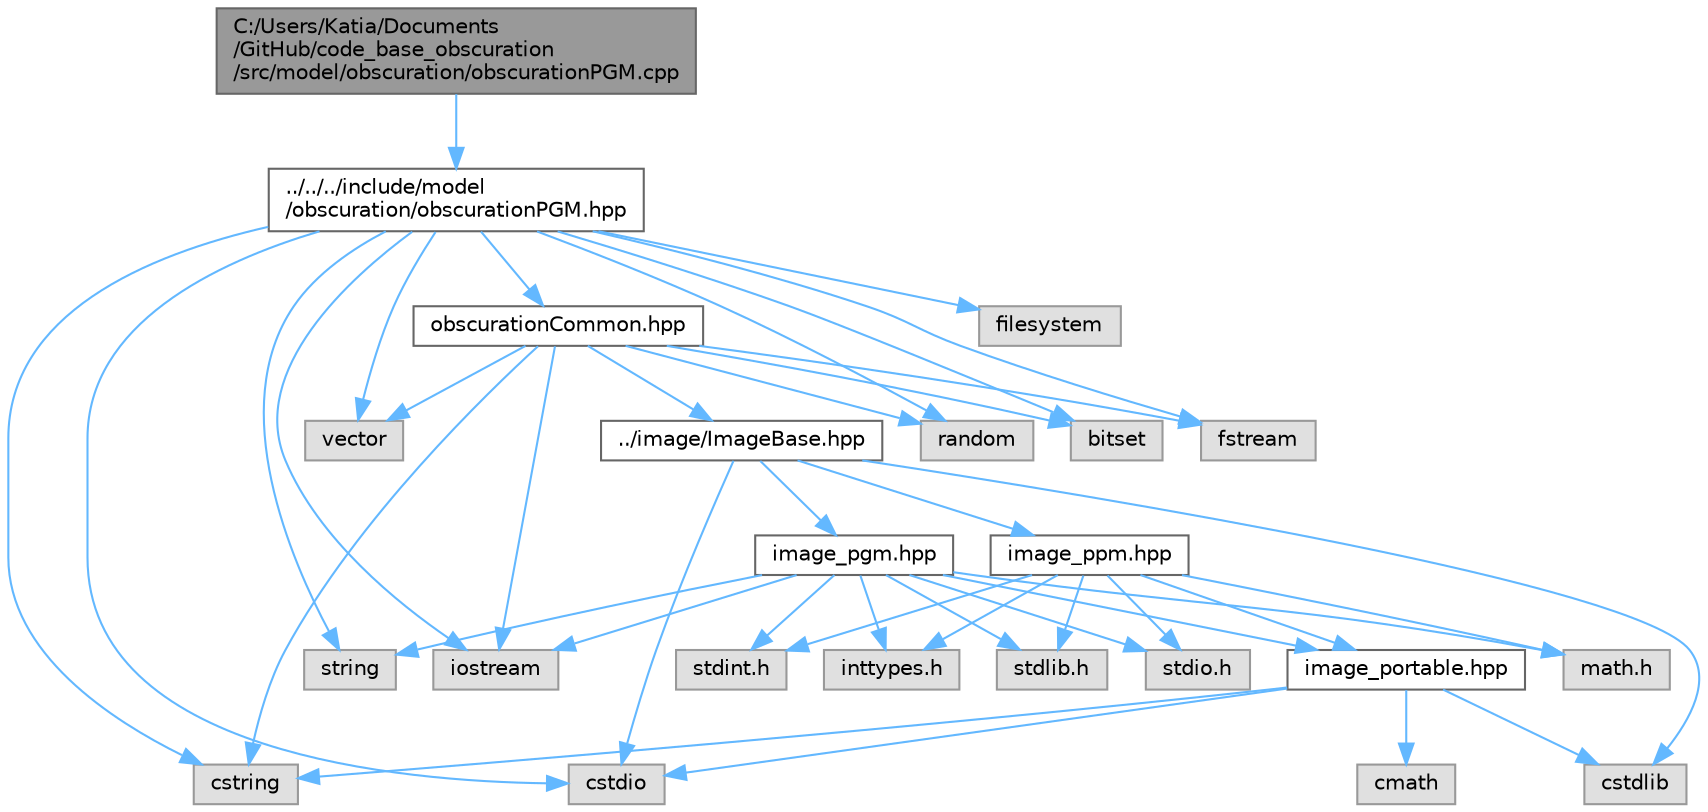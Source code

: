 digraph "C:/Users/Katia/Documents/GitHub/code_base_obscuration/src/model/obscuration/obscurationPGM.cpp"
{
 // LATEX_PDF_SIZE
  bgcolor="transparent";
  edge [fontname=Helvetica,fontsize=10,labelfontname=Helvetica,labelfontsize=10];
  node [fontname=Helvetica,fontsize=10,shape=box,height=0.2,width=0.4];
  Node1 [id="Node000001",label="C:/Users/Katia/Documents\l/GitHub/code_base_obscuration\l/src/model/obscuration/obscurationPGM.cpp",height=0.2,width=0.4,color="gray40", fillcolor="grey60", style="filled", fontcolor="black",tooltip=" "];
  Node1 -> Node2 [id="edge1_Node000001_Node000002",color="steelblue1",style="solid",tooltip=" "];
  Node2 [id="Node000002",label="../../../include/model\l/obscuration/obscurationPGM.hpp",height=0.2,width=0.4,color="grey40", fillcolor="white", style="filled",URL="$obscuration_p_g_m_8hpp.html",tooltip="This library provides functions to obscure images in the PGM format. The functions are inspired by No..."];
  Node2 -> Node3 [id="edge2_Node000002_Node000003",color="steelblue1",style="solid",tooltip=" "];
  Node3 [id="Node000003",label="obscurationCommon.hpp",height=0.2,width=0.4,color="grey40", fillcolor="white", style="filled",URL="$obscuration_common_8hpp.html",tooltip="Header of super class containing common and useful methods for obscuring pgm and ppm images."];
  Node3 -> Node4 [id="edge3_Node000003_Node000004",color="steelblue1",style="solid",tooltip=" "];
  Node4 [id="Node000004",label="../image/ImageBase.hpp",height=0.2,width=0.4,color="grey40", fillcolor="white", style="filled",URL="$image_base_8hpp.html",tooltip="Base class containing some basic functionalities for images."];
  Node4 -> Node5 [id="edge4_Node000004_Node000005",color="steelblue1",style="solid",tooltip=" "];
  Node5 [id="Node000005",label="cstdio",height=0.2,width=0.4,color="grey60", fillcolor="#E0E0E0", style="filled",tooltip=" "];
  Node4 -> Node6 [id="edge5_Node000004_Node000006",color="steelblue1",style="solid",tooltip=" "];
  Node6 [id="Node000006",label="cstdlib",height=0.2,width=0.4,color="grey60", fillcolor="#E0E0E0", style="filled",tooltip=" "];
  Node4 -> Node7 [id="edge6_Node000004_Node000007",color="steelblue1",style="solid",tooltip=" "];
  Node7 [id="Node000007",label="image_pgm.hpp",height=0.2,width=0.4,color="grey40", fillcolor="white", style="filled",URL="$image__pgm_8hpp.html",tooltip="This file contains the declaration of the image_pgm class, which is used to read and write PGM images..."];
  Node7 -> Node8 [id="edge7_Node000007_Node000008",color="steelblue1",style="solid",tooltip=" "];
  Node8 [id="Node000008",label="image_portable.hpp",height=0.2,width=0.4,color="grey40", fillcolor="white", style="filled",URL="$image__portable_8hpp.html",tooltip="This file defines the image_portable class, which is a base class for different image formats."];
  Node8 -> Node9 [id="edge8_Node000008_Node000009",color="steelblue1",style="solid",tooltip=" "];
  Node9 [id="Node000009",label="cmath",height=0.2,width=0.4,color="grey60", fillcolor="#E0E0E0", style="filled",tooltip=" "];
  Node8 -> Node6 [id="edge9_Node000008_Node000006",color="steelblue1",style="solid",tooltip=" "];
  Node8 -> Node5 [id="edge10_Node000008_Node000005",color="steelblue1",style="solid",tooltip=" "];
  Node8 -> Node10 [id="edge11_Node000008_Node000010",color="steelblue1",style="solid",tooltip=" "];
  Node10 [id="Node000010",label="cstring",height=0.2,width=0.4,color="grey60", fillcolor="#E0E0E0", style="filled",tooltip=" "];
  Node7 -> Node11 [id="edge12_Node000007_Node000011",color="steelblue1",style="solid",tooltip=" "];
  Node11 [id="Node000011",label="stdlib.h",height=0.2,width=0.4,color="grey60", fillcolor="#E0E0E0", style="filled",tooltip=" "];
  Node7 -> Node12 [id="edge13_Node000007_Node000012",color="steelblue1",style="solid",tooltip=" "];
  Node12 [id="Node000012",label="stdio.h",height=0.2,width=0.4,color="grey60", fillcolor="#E0E0E0", style="filled",tooltip=" "];
  Node7 -> Node13 [id="edge14_Node000007_Node000013",color="steelblue1",style="solid",tooltip=" "];
  Node13 [id="Node000013",label="math.h",height=0.2,width=0.4,color="grey60", fillcolor="#E0E0E0", style="filled",tooltip=" "];
  Node7 -> Node14 [id="edge15_Node000007_Node000014",color="steelblue1",style="solid",tooltip=" "];
  Node14 [id="Node000014",label="stdint.h",height=0.2,width=0.4,color="grey60", fillcolor="#E0E0E0", style="filled",tooltip=" "];
  Node7 -> Node15 [id="edge16_Node000007_Node000015",color="steelblue1",style="solid",tooltip=" "];
  Node15 [id="Node000015",label="inttypes.h",height=0.2,width=0.4,color="grey60", fillcolor="#E0E0E0", style="filled",tooltip=" "];
  Node7 -> Node16 [id="edge17_Node000007_Node000016",color="steelblue1",style="solid",tooltip=" "];
  Node16 [id="Node000016",label="iostream",height=0.2,width=0.4,color="grey60", fillcolor="#E0E0E0", style="filled",tooltip=" "];
  Node7 -> Node17 [id="edge18_Node000007_Node000017",color="steelblue1",style="solid",tooltip=" "];
  Node17 [id="Node000017",label="string",height=0.2,width=0.4,color="grey60", fillcolor="#E0E0E0", style="filled",tooltip=" "];
  Node4 -> Node18 [id="edge19_Node000004_Node000018",color="steelblue1",style="solid",tooltip=" "];
  Node18 [id="Node000018",label="image_ppm.hpp",height=0.2,width=0.4,color="grey40", fillcolor="white", style="filled",URL="$image__ppm_8hpp.html",tooltip="This header file defines the image_ppm class, which is derived from image_portable."];
  Node18 -> Node8 [id="edge20_Node000018_Node000008",color="steelblue1",style="solid",tooltip=" "];
  Node18 -> Node11 [id="edge21_Node000018_Node000011",color="steelblue1",style="solid",tooltip=" "];
  Node18 -> Node12 [id="edge22_Node000018_Node000012",color="steelblue1",style="solid",tooltip=" "];
  Node18 -> Node13 [id="edge23_Node000018_Node000013",color="steelblue1",style="solid",tooltip=" "];
  Node18 -> Node14 [id="edge24_Node000018_Node000014",color="steelblue1",style="solid",tooltip=" "];
  Node18 -> Node15 [id="edge25_Node000018_Node000015",color="steelblue1",style="solid",tooltip=" "];
  Node3 -> Node16 [id="edge26_Node000003_Node000016",color="steelblue1",style="solid",tooltip=" "];
  Node3 -> Node19 [id="edge27_Node000003_Node000019",color="steelblue1",style="solid",tooltip=" "];
  Node19 [id="Node000019",label="vector",height=0.2,width=0.4,color="grey60", fillcolor="#E0E0E0", style="filled",tooltip=" "];
  Node3 -> Node20 [id="edge28_Node000003_Node000020",color="steelblue1",style="solid",tooltip=" "];
  Node20 [id="Node000020",label="random",height=0.2,width=0.4,color="grey60", fillcolor="#E0E0E0", style="filled",tooltip=" "];
  Node3 -> Node21 [id="edge29_Node000003_Node000021",color="steelblue1",style="solid",tooltip=" "];
  Node21 [id="Node000021",label="bitset",height=0.2,width=0.4,color="grey60", fillcolor="#E0E0E0", style="filled",tooltip=" "];
  Node3 -> Node10 [id="edge30_Node000003_Node000010",color="steelblue1",style="solid",tooltip=" "];
  Node3 -> Node22 [id="edge31_Node000003_Node000022",color="steelblue1",style="solid",tooltip=" "];
  Node22 [id="Node000022",label="fstream",height=0.2,width=0.4,color="grey60", fillcolor="#E0E0E0", style="filled",tooltip=" "];
  Node2 -> Node16 [id="edge32_Node000002_Node000016",color="steelblue1",style="solid",tooltip=" "];
  Node2 -> Node19 [id="edge33_Node000002_Node000019",color="steelblue1",style="solid",tooltip=" "];
  Node2 -> Node20 [id="edge34_Node000002_Node000020",color="steelblue1",style="solid",tooltip=" "];
  Node2 -> Node21 [id="edge35_Node000002_Node000021",color="steelblue1",style="solid",tooltip=" "];
  Node2 -> Node10 [id="edge36_Node000002_Node000010",color="steelblue1",style="solid",tooltip=" "];
  Node2 -> Node22 [id="edge37_Node000002_Node000022",color="steelblue1",style="solid",tooltip=" "];
  Node2 -> Node5 [id="edge38_Node000002_Node000005",color="steelblue1",style="solid",tooltip=" "];
  Node2 -> Node23 [id="edge39_Node000002_Node000023",color="steelblue1",style="solid",tooltip=" "];
  Node23 [id="Node000023",label="filesystem",height=0.2,width=0.4,color="grey60", fillcolor="#E0E0E0", style="filled",tooltip=" "];
  Node2 -> Node17 [id="edge40_Node000002_Node000017",color="steelblue1",style="solid",tooltip=" "];
}
